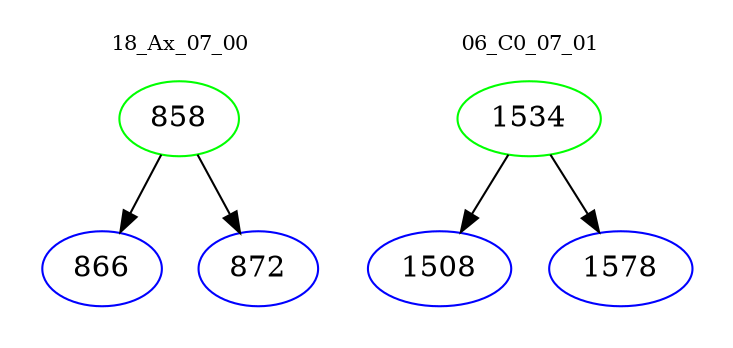 digraph{
subgraph cluster_0 {
color = white
label = "18_Ax_07_00";
fontsize=10;
T0_858 [label="858", color="green"]
T0_858 -> T0_866 [color="black"]
T0_866 [label="866", color="blue"]
T0_858 -> T0_872 [color="black"]
T0_872 [label="872", color="blue"]
}
subgraph cluster_1 {
color = white
label = "06_C0_07_01";
fontsize=10;
T1_1534 [label="1534", color="green"]
T1_1534 -> T1_1508 [color="black"]
T1_1508 [label="1508", color="blue"]
T1_1534 -> T1_1578 [color="black"]
T1_1578 [label="1578", color="blue"]
}
}
